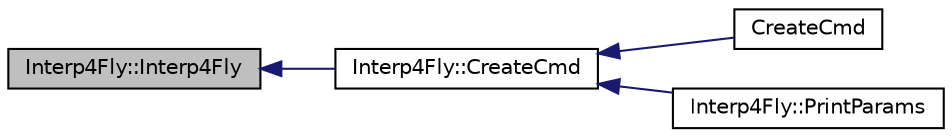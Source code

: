 digraph "Interp4Fly::Interp4Fly"
{
  edge [fontname="Helvetica",fontsize="10",labelfontname="Helvetica",labelfontsize="10"];
  node [fontname="Helvetica",fontsize="10",shape=record];
  rankdir="LR";
  Node1 [label="Interp4Fly::Interp4Fly",height=0.2,width=0.4,color="black", fillcolor="grey75", style="filled", fontcolor="black"];
  Node1 -> Node2 [dir="back",color="midnightblue",fontsize="10",style="solid",fontname="Helvetica"];
  Node2 [label="Interp4Fly::CreateCmd",height=0.2,width=0.4,color="black", fillcolor="white", style="filled",URL="$class_interp4_fly.html#a49978430e1b3f289d1886dbea57dfa82",tooltip="Ta metoda nie musi być zdefiniowna w klasie bazowej. "];
  Node2 -> Node3 [dir="back",color="midnightblue",fontsize="10",style="solid",fontname="Helvetica"];
  Node3 [label="CreateCmd",height=0.2,width=0.4,color="black", fillcolor="white", style="filled",URL="$_interp4_fly_8cpp.html#ad4f8d6a4dc782b0f28c6d962b417afdb"];
  Node2 -> Node4 [dir="back",color="midnightblue",fontsize="10",style="solid",fontname="Helvetica"];
  Node4 [label="Interp4Fly::PrintParams",height=0.2,width=0.4,color="black", fillcolor="white", style="filled",URL="$class_interp4_fly.html#af7587acc60d7904c8b16266e0781113e"];
}
